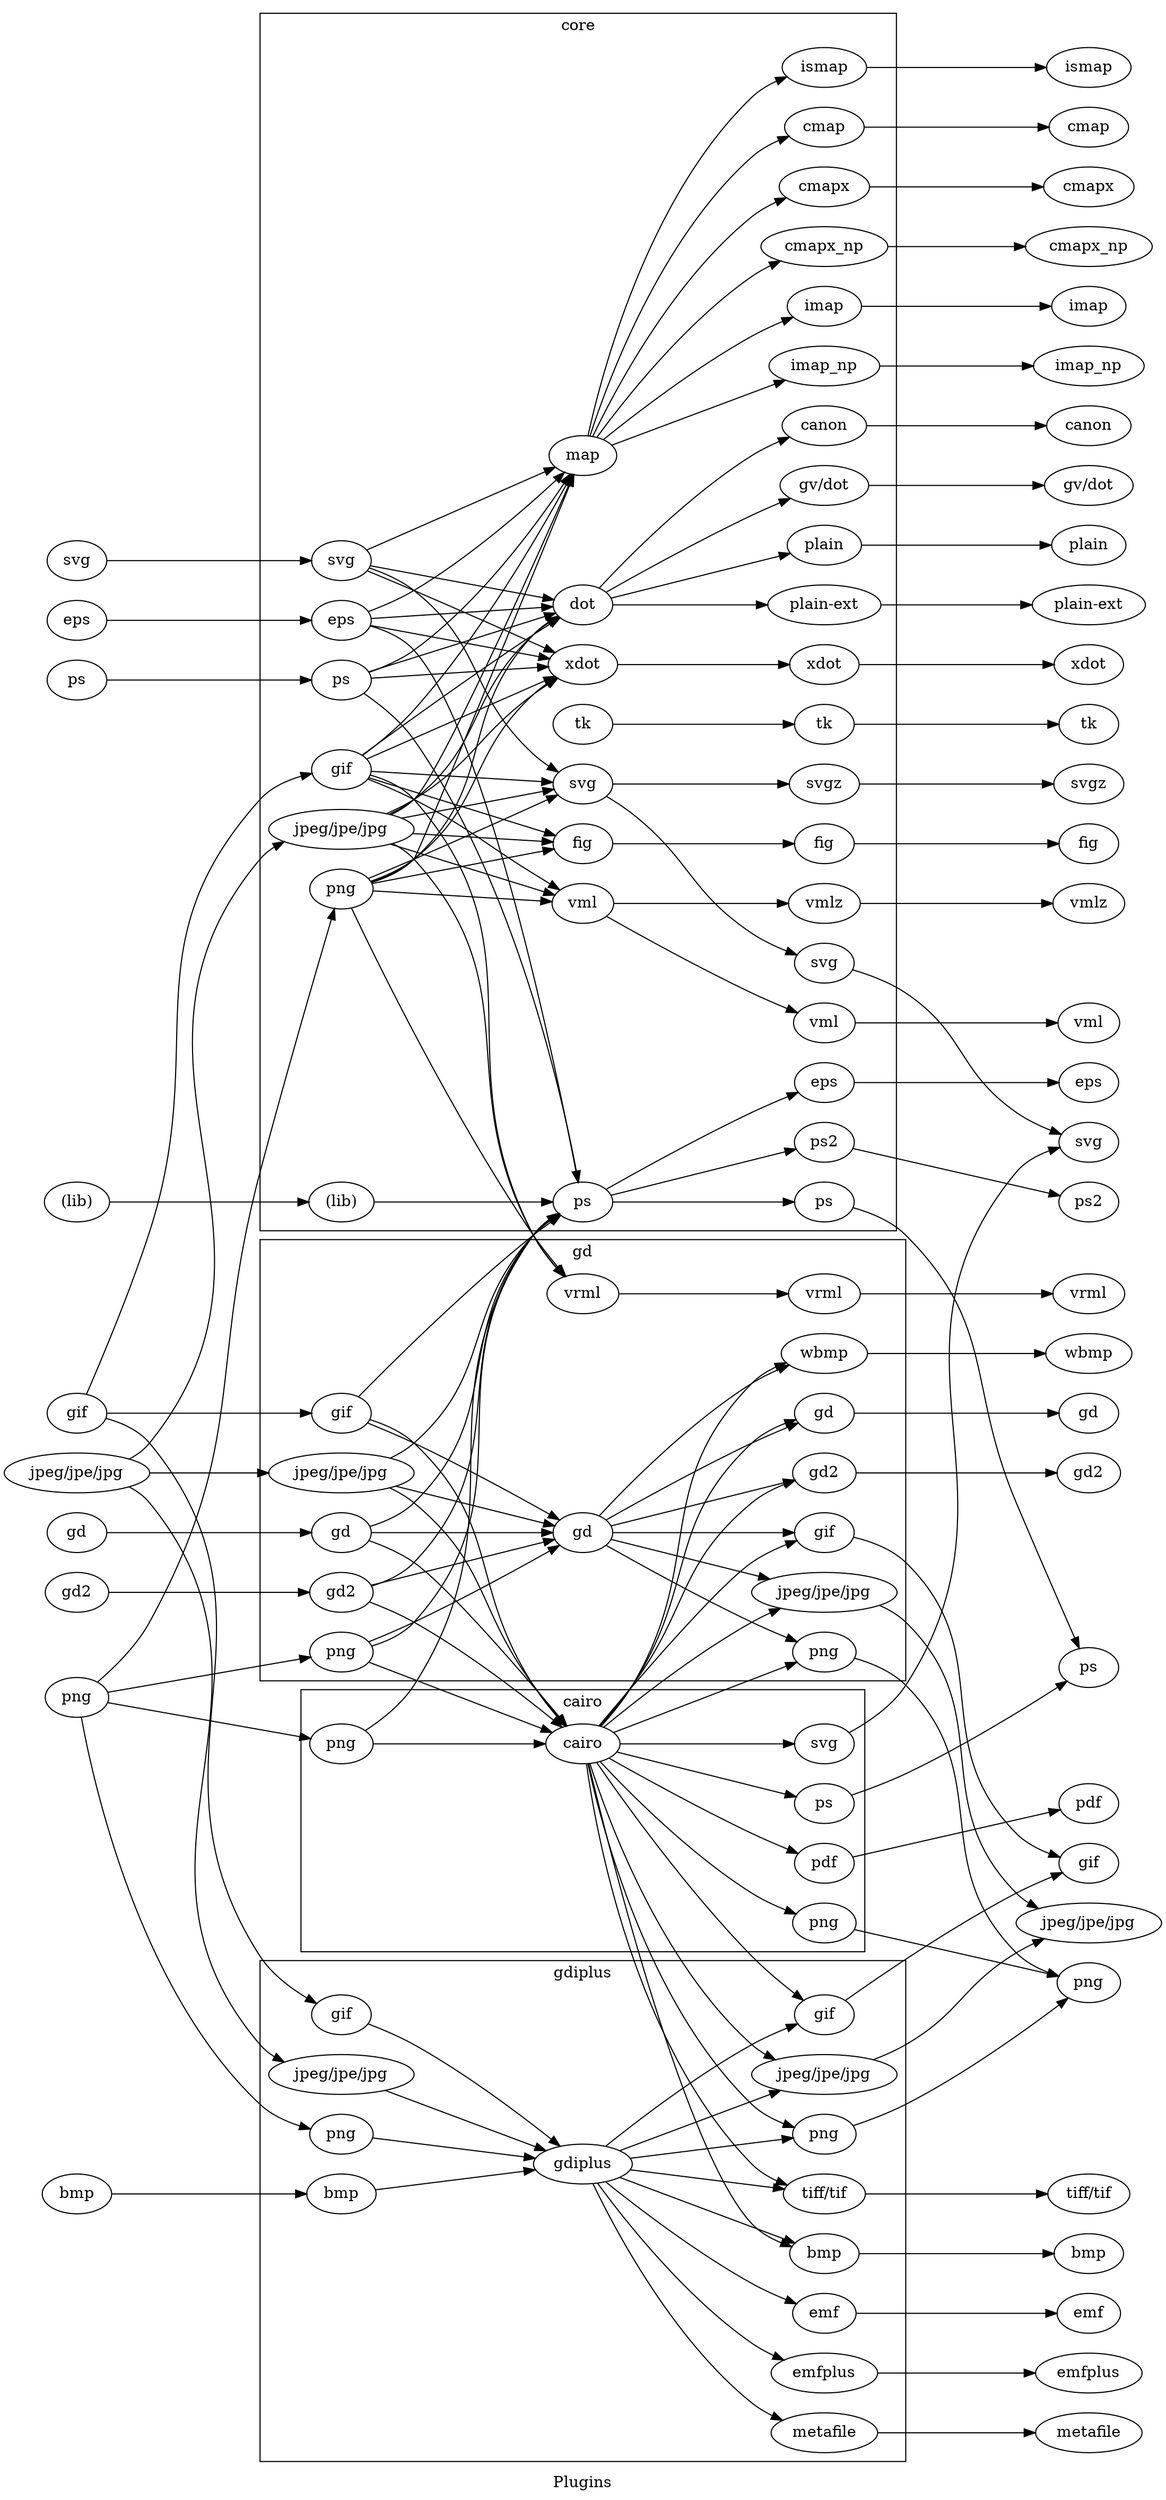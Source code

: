 digraph G {
	node [label="\N"];
	graph [label=Plugins,
		rankdir=LR,
		ranksep="1.5",
		lp="465,11.5",
		lwidth="0.57",
		lheight="0.21",
		bb="0,0,930,2253"];
	subgraph cluster_cairo {
		graph [label=cairo,
			lp="465,717.5",
			lwidth="0.39",
			bb="232,492,698,729"];
		subgraph cairo_render {
			graph [rank=same,
				lp="",
				lwidth="",
				lheight="",
				bb=""];
			render_cairo [label=cairo, pos="465,680", width="0.79437", height="0.5"];
		}
		subgraph cairo_textlayout {
			graph [rank=same,
				lp="",
				lwidth="",
				lheight="",
				bb=""];
		}
		subgraph cairo_device {
			graph [rank=same,
				lp="",
				lwidth="",
				lheight="",
				bb=""];
			cairo_device_pdf [label=pdf, pos="663,572", width="0.75", height="0.5"];
			cairo_device_png [label=png, pos="663,518", width="0.75", height="0.5"];
			cairo_device_ps [label=ps, pos="663,626", width="0.75", height="0.5"];
			cairo_device_svg [label=svg, pos="663,680", width="0.75", height="0.5"];
		}
		subgraph cairo_loadimage {
			graph [rank=same,
				lp="",
				lwidth="",
				lheight="",
				bb=""];
			cairo_loadimage_png [label=png, pos="267,680", width="0.75", height="0.5"];
		}
		render_cairo -> cairo_device_pdf [pos="e,641.17,582.62 486.86,667.97 514.77,651.96 565.84,622.87 610,599 617.17,595.12 624.95,591.03 632.25,587.23"];
		render_cairo -> cairo_device_png [pos="e,639.98,527.77 479.95,664.36 504.41,637.58 557.42,582.22 610,545 616.39,540.47 623.64,536.23 630.66,532.5"];
		render_cairo -> cairo_device_ps [pos="e,637.6,632.72 491.62,672.94 526.49,663.34 588.96,646.12 627.8,635.42"];
		render_cairo -> cairo_device_svg [pos="e,635.73,680 493.67,680 528.2,680 587.35,680 625.55,680"];
		cairo_loadimage_png -> render_cairo [pos="e,436.28,680 294.03,680 327.82,680 387.05,680 425.9,680"];
	}
	subgraph cluster_neato_layout {
		graph [label=neato_layout,
			lp="",
			lwidth="",
			lheight="",
			bb=""];
		subgraph neato_layout_layout {
			graph [rank=same];
		}
	}
	subgraph cluster_gdiplus {
		graph [label=gdiplus,
			lp="465,472.5",
			bb="206,31,724,484"];
		subgraph gdiplus_render {
			graph [rank=same,
				lp="",
				lwidth="",
				lheight="",
				bb=""];
			render_gdiplus [label=gdiplus, pos="465,300", width="1.0291", height="0.5"];
		}
		subgraph gdiplus_textlayout {
			graph [rank=same,
				lp="",
				lwidth="",
				lheight="",
				bb=""];
		}
		subgraph gdiplus_device {
			graph [rank=same,
				lp="",
				lwidth="",
				lheight="",
				bb=""];
			gdiplus_device_bmp [label=bmp, pos="663,219", width="0.75827", height="0.5"];
			gdiplus_device_emf [label=emf, pos="663,165", width="0.75", height="0.5"];
			gdiplus_device_emfplus [label=emfplus, pos="663,111", width="1.1013", height="0.5"];
			gdiplus_device_gif [label=gif, pos="663,435", width="0.75", height="0.5"];
			"gdiplus_device_jpeg/jpe/jpg" [label="jpeg/jpe/jpg", pos="663,381", width="1.4624", height="0.5"];
			gdiplus_device_metafile [label=metafile, pos="663,57", width="1.0652", height="0.5"];
			gdiplus_device_png [label=png, pos="663,327", width="0.75", height="0.5"];
			"gdiplus_device_tiff/tif" [label="tiff/tif", pos="663,273", width="0.84854", height="0.5"];
		}
		subgraph gdiplus_loadimage {
			graph [rank=same,
				lp="",
				lwidth="",
				lheight="",
				bb=""];
			gdiplus_loadimage_bmp [label=bmp, pos="267,273", width="0.75827", height="0.5"];
			gdiplus_loadimage_gif [label=gif, pos="267,435", width="0.75", height="0.5"];
			"gdiplus_loadimage_jpeg/jpe/jpg" [label="jpeg/jpe/jpg", pos="267,381", width="1.4624", height="0.5"];
			gdiplus_loadimage_png [label=png, pos="267,327", width="0.75", height="0.5"];
		}
		render_gdiplus -> gdiplus_device_bmp [pos="e,639.35,228.36 493.67,288.57 529.51,273.75 591.87,247.98 629.8,232.31"];
		render_gdiplus -> gdiplus_device_emf [pos="e,640.56,175.14 484.39,284.65 511.11,262.71 562.64,221.77 610,192 616.69,187.79 624.11,183.65 631.2,179.93"];
		render_gdiplus -> gdiplus_device_emfplus [pos="e,633.87,123.24 477.81,283.01 500.5,251.32 552.99,182.38 610,138 614.63,134.4 619.81,131.05 625.06,128.02"];
		render_gdiplus -> gdiplus_device_gif [pos="e,640.56,424.86 484.39,315.35 511.11,337.29 562.64,378.23 610,408 616.69,412.21 624.11,416.35 631.2,420.07"];
		render_gdiplus -> "gdiplus_device_jpeg/jpe/jpg" [pos="e,628.57,367.18 493.67,311.43 526.35,324.94 581.1,347.57 619.25,363.33"];
		render_gdiplus -> gdiplus_device_metafile [pos="e,633.36,68.627 473.88,282.45 492.49,242.65 542.71,144.32 610,84 614.37,80.085 619.4,76.564 624.59,73.458"];
		render_gdiplus -> gdiplus_device_png [pos="e,636.32,323.46 501.04,304.83 536.42,309.7 590.78,317.19 626.36,322.09"];
		render_gdiplus -> "gdiplus_device_tiff/tif" [pos="e,633,276.99 501.04,295.17 535.32,290.45 587.41,283.28 622.98,278.37"];
		gdiplus_loadimage_bmp -> render_gdiplus [pos="e,429.26,295.21 294.03,276.59 325.95,280.98 380.6,288.51 419.3,293.84"];
		gdiplus_loadimage_gif -> render_gdiplus [pos="e,445.61,315.35 289.44,424.86 299,420.1 310.27,414.12 320,408 363.1,380.9 409.66,344.56 437.83,321.7"];
		"gdiplus_loadimage_jpeg/jpe/jpg" -> render_gdiplus [pos="e,436.3,311.45 301.25,367.26 335.99,352.9 390.38,330.42 426.6,315.46"];
		gdiplus_loadimage_png -> render_gdiplus [pos="e,429.11,304.81 293.62,323.47 325.44,319.09 380.25,311.54 419.1,306.19"];
	}
	subgraph cluster_gd {
		graph [label=gd,
			lp="465,1124.5",
			lwidth="0.21",
			bb="206,737,724,1136"];
		subgraph gd_render {
			graph [rank=same,
				lp="",
				lwidth="",
				lheight="",
				bb=""];
			render_gd [label=gd, pos="465,871", width="0.75", height="0.5"];
			render_vrml [label=vrml, pos="465,1087", width="0.75", height="0.5"];
		}
		subgraph gd_textlayout {
			graph [rank=same,
				lp="",
				lwidth="",
				lheight="",
				bb=""];
		}
		subgraph gd_device {
			graph [rank=same,
				lp="",
				lwidth="",
				lheight="",
				bb=""];
			gd_device_gd [label=gd, pos="663,979", width="0.75", height="0.5"];
			gd_device_gd2 [label=gd2, pos="663,925", width="0.75", height="0.5"];
			gd_device_gif [label=gif, pos="663,871", width="0.75", height="0.5"];
			"gd_device_jpeg/jpe/jpg" [label="jpeg/jpe/jpg", pos="663,817", width="1.4624", height="0.5"];
			gd_device_png [label=png, pos="663,763", width="0.75", height="0.5"];
			gd_device_vrml [label=vrml, pos="663,1087", width="0.75", height="0.5"];
			gd_device_wbmp [label=wbmp, pos="663,1033", width="0.93881", height="0.5"];
		}
		subgraph gd_loadimage {
			graph [rank=same,
				lp="",
				lwidth="",
				lheight="",
				bb=""];
			gd_loadimage_gd [label=gd, pos="267,871", width="0.75", height="0.5"];
			gd_loadimage_gd2 [label=gd2, pos="267,817", width="0.75", height="0.5"];
			gd_loadimage_gif [label=gif, pos="267,979", width="0.75", height="0.5"];
			"gd_loadimage_jpeg/jpe/jpg" [label="jpeg/jpe/jpg", pos="267,925", width="1.4624", height="0.5"];
			gd_loadimage_png [label=png, pos="267,763", width="0.75", height="0.5"];
		}
		render_gd -> gd_device_gd [pos="e,641.17,968.38 485.92,882.48 513.6,898.38 565.34,927.85 610,952 617.17,955.88 624.95,959.97 632.25,963.77"];
		render_gd -> gd_device_gd2 [pos="e,637.88,918.35 490.43,877.73 525.17,887.3 588.98,904.88 628.22,915.69"];
		render_gd -> gd_device_gif [pos="e,635.87,871 492.03,871 526.29,871 586.72,871 625.53,871"];
		render_gd -> "gd_device_jpeg/jpe/jpg" [pos="e,621.57,828.14 490.43,864.27 520.57,855.96 572.6,841.63 611.48,830.92"];
		render_gd -> gd_device_png [pos="e,641.17,773.62 485.92,859.52 513.6,843.62 565.34,814.15 610,790 617.17,786.12 624.95,782.03 632.25,778.23"];
		render_vrml -> gd_device_vrml [pos="e,635.87,1087 492.03,1087 526.29,1087 586.72,1087 625.53,1087"];
		render_gd -> gd_device_wbmp [pos="e,636.59,1021.6 479.57,886.21 503.84,912.83 557.14,968.58 610,1006 615.39,1009.8 621.4,1013.4 627.36,1016.7"];
		gd_loadimage_gd -> render_gd [pos="e,437.87,871 294.03,871 328.29,871 388.72,871 427.53,871"];
		gd_loadimage_gd2 -> render_gd [pos="e,439.88,864.35 292.43,823.73 327.17,833.3 390.98,850.88 430.22,861.69"];
		gd_loadimage_gif -> render_gd [pos="e,444.08,882.48 288.83,968.38 298.37,963.47 309.8,957.52 320,952 360.3,930.21 406.36,904.08 435.31,887.51"];
		"gd_loadimage_jpeg/jpe/jpg" -> render_gd [pos="e,439.8,877.67 308.61,913.81 344.48,903.93 396.19,889.68 429.94,880.38"];
		gd_loadimage_png -> render_gd [pos="e,444.08,859.52 288.83,773.62 298.37,778.53 309.8,784.48 320,790 360.3,811.79 406.36,837.92 435.31,854.49"];
	}
	subgraph cluster_dot_layout {
		graph [label=dot_layout,
			lp="",
			lwidth="",
			lheight="",
			bb=""];
		subgraph dot_layout_layout {
			graph [rank=same];
		}
	}
	subgraph cluster_core {
		graph [label=core,
			lp="463.5,2233.5",
			lwidth="0.35",
			bb="206,1144,721,2245"];
		subgraph core_render {
			graph [rank=same,
				lp="",
				lwidth="",
				lheight="",
				bb=""];
			render_dot [label=dot, pos="465,1710", width="0.75", height="0.5"];
			render_fig [label=fig, pos="465,1494", width="0.75", height="0.5"];
			render_map [label=map, pos="465,1845", width="0.75", height="0.5"];
			render_ps [label=ps, pos="465,1170", width="0.75", height="0.5"];
			render_svg [label=svg, pos="465,1548", width="0.75", height="0.5"];
			render_tk [label=tk, pos="465,1602", width="0.75", height="0.5"];
			render_vml [label=vml, pos="465,1440", width="0.75", height="0.5"];
			render_xdot [label=xdot, pos="465,1656", width="0.75827", height="0.5"];
		}
		subgraph core_device {
			graph [rank=same,
				lp="",
				lwidth="",
				lheight="",
				bb=""];
			core_device_canon [label=canon, pos="663,1872", width="0.9027", height="0.5"];
			core_device_cmap [label=cmap, pos="663,2142", width="0.84854", height="0.5"];
			core_device_cmapx [label=cmapx, pos="663,2088", width="0.97491", height="0.5"];
			core_device_cmapx_np [label=cmapx_np, pos="663,2034", width="1.3721", height="0.5"];
			"core_device_gv/dot" [label="gv/dot", pos="663,1818", width="0.95686", height="0.5"];
			core_device_eps [label=eps, pos="663,1278", width="0.75", height="0.5"];
			core_device_fig [label=fig, pos="663,1494", width="0.75", height="0.5"];
			core_device_imap [label=imap, pos="663,1980", width="0.79437", height="0.5"];
			core_device_imap_np [label=imap_np, pos="663,1926", width="1.1735", height="0.5"];
			core_device_ismap [label=ismap, pos="663,2196", width="0.9027", height="0.5"];
			core_device_plain [label=plain, pos="663,1764", width="0.77632", height="0.5"];
			"core_device_plain-ext" [label="plain-ext", pos="663,1710", width="1.1555", height="0.5"];
			core_device_ps [label=ps, pos="663,1170", width="0.75", height="0.5"];
			core_device_ps2 [label=ps2, pos="663,1224", width="0.75", height="0.5"];
			core_device_svg [label=svg, pos="663,1386", width="0.75", height="0.5"];
			core_device_svgz [label=svgz, pos="663,1548", width="0.75827", height="0.5"];
			core_device_tk [label=tk, pos="663,1602", width="0.75", height="0.5"];
			core_device_vml [label=vml, pos="663,1332", width="0.75", height="0.5"];
			core_device_vmlz [label=vmlz, pos="663,1440", width="0.77632", height="0.5"];
			core_device_xdot [label=xdot, pos="663,1656", width="0.75827", height="0.5"];
		}
		subgraph core_loadimage {
			graph [rank=same,
				lp="",
				lwidth="",
				lheight="",
				bb=""];
			"core_loadimage_(lib)" [label="(lib)", pos="267,1170", width="0.75", height="0.5"];
			core_loadimage_eps [label=eps, pos="267,1696", width="0.75", height="0.5"];
			core_loadimage_gif [label=gif, pos="267,1561", width="0.75", height="0.5"];
			"core_loadimage_jpeg/jpe/jpg" [label="jpeg/jpe/jpg", pos="267,1507", width="1.4624", height="0.5"];
			core_loadimage_png [label=png, pos="267,1453", width="0.75", height="0.5"];
			core_loadimage_ps [label=ps, pos="267,1642", width="0.75", height="0.5"];
			core_loadimage_svg [label=svg, pos="267,1750", width="0.75", height="0.5"];
		}
		render_dot -> core_device_canon [pos="e,637.12,1860.8 479.57,1725.2 503.84,1751.8 557.14,1807.6 610,1845 615.63,1849 621.93,1852.8 628.15,1856.1"];
		render_map -> core_device_cmap [pos="e,636.73,2132.6 471.32,1862.7 486.14,1909.5 532,2037.9 610,2115 615.05,2120 621.22,2124.3 627.52,2127.9"];
		render_map -> core_device_cmapx [pos="e,634.71,2077 473.74,1862.3 492.24,1901.9 542.55,2000.5 610,2061 614.72,2065.2 620.23,2069 625.86,2072.3"];
		render_map -> core_device_cmapx_np [pos="e,630.89,2020.2 477.46,1861.5 499.95,1893 552.69,1962.4 610,2007 613.76,2009.9 617.9,2012.7 622.13,2015.3"];
		render_dot -> "core_device_gv/dot" [pos="e,637.83,1805.7 485.92,1721.5 513.6,1737.4 565.34,1766.9 610,1791 616.07,1794.3 622.58,1797.7 628.86,1801"];
		render_ps -> core_device_eps [pos="e,641.17,1267.4 485.92,1181.5 513.6,1197.4 565.34,1226.9 610,1251 617.17,1254.9 624.95,1259 632.25,1262.8"];
		render_fig -> core_device_fig [pos="e,635.87,1494 492.03,1494 526.29,1494 586.72,1494 625.53,1494"];
		render_map -> core_device_imap [pos="e,639.54,1969.4 482.64,1858.9 508.8,1880.5 561.58,1922.6 610,1953 616.45,1957.1 623.58,1961.1 630.44,1964.7"];
		render_map -> core_device_imap_np [pos="e,632.13,1913.7 488.48,1854.3 521.25,1867.8 582.6,1893.2 622.87,1909.8"];
		render_map -> core_device_ismap [pos="e,635.37,2186.4 469.53,1862.7 480.88,1915.6 520.99,2074.4 610,2169 614.68,2174 620.49,2178.2 626.51,2181.7"];
		render_dot -> core_device_plain [pos="e,636.95,1757.1 490.43,1716.7 524.88,1726.2 587.94,1743.6 627.26,1754.4"];
		render_dot -> "core_device_plain-ext" [pos="e,621.18,1710 492.03,1710 522.2,1710 572.66,1710 610.78,1710"];
		render_ps -> core_device_ps [pos="e,635.87,1170 492.03,1170 526.29,1170 586.72,1170 625.53,1170"];
		render_ps -> core_device_ps2 [pos="e,637.88,1217.4 490.43,1176.7 525.17,1186.3 588.98,1203.9 628.22,1214.7"];
		render_svg -> core_device_svg [pos="e,639.87,1395.6 484.34,1535 490.12,1530.7 496.45,1525.8 502,1521 553.28,1476.5 555.24,1453.1 610,1413 616.32,1408.4 623.54,1404.1\
 630.55,1400.4"];
		render_svg -> core_device_svgz [pos="e,635.55,1548 492.03,1548 526.2,1548 586.39,1548 625.21,1548"];
		render_tk -> core_device_tk [pos="e,635.87,1602 492.03,1602 526.29,1602 586.72,1602 625.53,1602"];
		render_vml -> core_device_vml [pos="e,641.17,1342.6 485.92,1428.5 513.6,1412.6 565.34,1383.1 610,1359 617.17,1355.1 624.95,1351 632.25,1347.2"];
		render_vml -> core_device_vmlz [pos="e,634.92,1440 492.03,1440 526.01,1440 585.72,1440 624.56,1440"];
		render_xdot -> core_device_xdot [pos="e,635.67,1656 492.43,1656 526.72,1656 586.71,1656 625.37,1656"];
		"core_loadimage_(lib)" -> render_ps [pos="e,437.87,1170 294.03,1170 328.29,1170 388.72,1170 427.53,1170"];
		core_loadimage_eps -> render_xdot [pos="e,438.56,1661.2 293.22,1690.9 327.67,1683.8 389.62,1671.2 428.68,1663.2"];
		core_loadimage_eps -> render_dot [pos="e,437.87,1708.1 294.03,1697.9 328.29,1700.3 388.72,1704.6 427.53,1707.4"];
		core_loadimage_eps -> render_map [pos="e,448.94,1830.2 289.61,1705.9 299.2,1710.6 310.45,1716.6 320,1723 366.06,1753.9 414.18,1797.3 441.48,1823.1"];
		core_loadimage_eps -> render_ps [pos="e,460.76,1188 291.73,1688.5 301.73,1684.2 312.72,1677.9 320,1669 381.56,1593.9 441.49,1291.8 458.94,1197.9"];
		core_loadimage_gif -> render_vml [pos="e,445.73,1452.8 289.26,1550.6 298.78,1545.7 310.07,1539.8 320,1534 361.87,1509.5 408.58,1478.3 437.13,1458.7"];
		core_loadimage_gif -> render_xdot [pos="e,442.38,1645.5 289.35,1571.3 324.16,1588.2 393.28,1621.7 433.34,1641.1"];
		core_loadimage_gif -> render_dot [pos="e,446.4,1696.8 285.72,1574.6 315.2,1597.2 376.18,1643.8 428,1683 431.27,1685.5 434.72,1688.1 438.12,1690.6"];
		core_loadimage_gif -> render_map [pos="e,454.99,1828 283.45,1575.4 294.29,1585.8 308.79,1600.6 320,1615 374.29,1684.5 426.21,1775.4 450.17,1819.2"];
		core_loadimage_gif -> render_fig [pos="e,440.47,1502 291.25,1553.1 325.93,1541.2 391.37,1518.8 430.99,1505.3"];
		core_loadimage_gif -> render_svg [pos="e,437.87,1549.7 294.03,1559.3 328.29,1557 388.72,1553 427.53,1550.4"];
		"core_loadimage_jpeg/jpe/jpg" -> render_vml [pos="e,440.53,1448 304.87,1494.4 341.1,1482 395.9,1463.3 430.81,1451.3"];
		"core_loadimage_jpeg/jpe/jpg" -> render_xdot [pos="e,445.84,1642.8 298.96,1521.5 306.07,1525.3 313.45,1529.5 320,1534 372.76,1570.1 378.39,1588.7 428,1629 431.12,1631.5 434.43,1634.1\
 437.74,1636.7"];
		"core_loadimage_jpeg/jpe/jpg" -> render_dot [pos="e,445.18,1697.5 300.56,1520.9 307.36,1524.6 314.22,1529 320,1534 381.96,1587.4 370.64,1624.7 428,1683 430.82,1685.9 433.95,1688.7\
 437.17,1691.3"];
		"core_loadimage_jpeg/jpe/jpg" -> render_map [pos="e,457.65,1827.6 302.13,1520.6 308.61,1524.3 314.94,1528.7 320,1534 362.13,1578.1 429.11,1751 454.14,1818.1"];
		"core_loadimage_jpeg/jpe/jpg" -> render_fig [pos="e,438.08,1495.7 318.73,1503.6 352.92,1501.4 397.21,1498.4 427.85,1496.4"];
		"core_loadimage_jpeg/jpe/jpg" -> render_svg [pos="e,439.14,1542.8 312.48,1516.3 347.84,1523.7 396.62,1533.9 429.18,1540.7"];
		core_loadimage_png -> render_vml [pos="e,437.87,1441.7 294.03,1451.3 328.29,1449 388.72,1445 427.53,1442.4"];
		core_loadimage_png -> render_xdot [pos="e,445.18,1643.5 290.66,1462 300.34,1466.5 311.37,1472.6 320,1480 381.96,1533.4 370.64,1570.7 428,1629 430.82,1631.9 433.95,1634.7\
 437.17,1637.3"];
		core_loadimage_png -> render_dot [pos="e,444.73,1697.9 291.16,1461.4 300.94,1465.8 311.9,1472 320,1480 392.62,1551.9 361.53,1605.4 428,1683 430.61,1686.1 433.63,1689 436.78\
,1691.7"];
		core_loadimage_png -> render_map [pos="e,457.91,1827.5 291.34,1460.9 301.27,1465.2 312.3,1471.5 320,1480 344.07,1506.7 426.3,1737.4 454.46,1817.6"];
		core_loadimage_png -> render_fig [pos="e,438.87,1488.7 293.22,1458.3 327.77,1465.5 389.96,1478.5 429,1486.7"];
		core_loadimage_png -> render_svg [pos="e,442.68,1537.7 289.35,1463.3 324.25,1480.3 393.65,1513.9 433.65,1533.3"];
		core_loadimage_ps -> render_xdot [pos="e,437.55,1654.1 294.03,1643.9 328.2,1646.3 388.39,1650.6 427.21,1653.4"];
		core_loadimage_ps -> render_dot [pos="e,440.78,1701.9 291.25,1650.1 326.03,1662.1 391.72,1684.9 431.31,1698.7"];
		core_loadimage_ps -> render_map [pos="e,453.88,1828.6 290.45,1651.2 300.1,1655.8 311.16,1661.8 320,1669 375.38,1714 424.32,1783.1 448.32,1819.9"];
		core_loadimage_ps -> render_ps [pos="e,460.73,1187.9 284.98,1627.9 296.25,1617.8 310.63,1603.3 320,1588 401.76,1454.4 444.68,1268.2 458.72,1198.1"];
		core_loadimage_svg -> render_svg [pos="e,445.19,1560.5 290.65,1741 300.32,1736.5 311.36,1730.4 320,1723 381.77,1669.9 370.8,1633 428,1575 430.82,1572.1 433.96,1569.3 437.18\
,1566.7"];
		core_loadimage_svg -> render_xdot [pos="e,442.38,1666.4 289.35,1739.8 324.16,1723.1 393.28,1689.9 433.34,1670.7"];
		core_loadimage_svg -> render_dot [pos="e,438.87,1715.1 293.22,1744.9 327.77,1737.8 389.96,1725.1 429,1717.1"];
		core_loadimage_svg -> render_map [pos="e,442.68,1834.7 289.35,1760.3 324.25,1777.3 393.65,1810.9 433.65,1830.3"];
	}
	subgraph output_formats {
		graph [rank=same,
			lp="",
			lwidth="",
			lheight="",
			bb=""];
		output_pdf [label=pdf, pos="877,626", width="0.75", height="0.5"];
		output_png [label=png, pos="877,464", width="0.75", height="0.5"];
		output_ps [label=ps, pos="877,802", width="0.75", height="0.5"];
		output_svg [label=svg, pos="877,1224", width="0.75", height="0.5"];
		output_bmp [label=bmp, pos="877,219", width="0.75827", height="0.5"];
		output_emf [label=emf, pos="877,165", width="0.75", height="0.5"];
		output_emfplus [label=emfplus, pos="877,111", width="1.1013", height="0.5"];
		output_gif [label=gif, pos="877,572", width="0.75", height="0.5"];
		"output_jpeg/jpe/jpg" [label="jpeg/jpe/jpg", pos="877,518", width="1.4624", height="0.5"];
		output_metafile [label=metafile, pos="877,57", width="1.0652", height="0.5"];
		"output_tiff/tif" [label="tiff/tif", pos="877,273", width="0.84854", height="0.5"];
		output_gd [label=gd, pos="877,979", width="0.75", height="0.5"];
		output_gd2 [label=gd2, pos="877,925", width="0.75", height="0.5"];
		output_vrml [label=vrml, pos="877,1087", width="0.75", height="0.5"];
		output_wbmp [label=wbmp, pos="877,1033", width="0.93881", height="0.5"];
		output_canon [label=canon, pos="877,1872", width="0.9027", height="0.5"];
		output_cmap [label=cmap, pos="877,2142", width="0.84854", height="0.5"];
		output_cmapx [label=cmapx, pos="877,2088", width="0.97491", height="0.5"];
		output_cmapx_np [label=cmapx_np, pos="877,2034", width="1.3721", height="0.5"];
		"output_gv/dot" [label="gv/dot", pos="877,1818", width="0.95686", height="0.5"];
		output_eps [label=eps, pos="877,1278", width="0.75", height="0.5"];
		output_fig [label=fig, pos="877,1494", width="0.75", height="0.5"];
		output_imap [label=imap, pos="877,1980", width="0.79437", height="0.5"];
		output_imap_np [label=imap_np, pos="877,1926", width="1.1735", height="0.5"];
		output_ismap [label=ismap, pos="877,2196", width="0.9027", height="0.5"];
		output_plain [label=plain, pos="877,1764", width="0.77632", height="0.5"];
		"output_plain-ext" [label="plain-ext", pos="877,1710", width="1.1555", height="0.5"];
		output_ps2 [label=ps2, pos="877,1170", width="0.75", height="0.5"];
		output_svgz [label=svgz, pos="877,1548", width="0.75827", height="0.5"];
		output_tk [label=tk, pos="877,1602", width="0.75", height="0.5"];
		output_vml [label=vml, pos="877,1332", width="0.75", height="0.5"];
		output_vmlz [label=vmlz, pos="877,1440", width="0.77632", height="0.5"];
		output_xdot [label=xdot, pos="877,1656", width="0.75827", height="0.5"];
	}
	input_png [label=png, pos="53,721", width="0.75", height="0.5"];
	input_bmp [label=bmp, pos="53,273", width="0.75827", height="0.5"];
	input_gif [label=gif, pos="53,979", width="0.75", height="0.5"];
	"input_jpeg/jpe/jpg" [label="jpeg/jpe/jpg", pos="53,925", width="1.4624", height="0.5"];
	input_gd [label=gd, pos="53,871", width="0.75", height="0.5"];
	input_gd2 [label=gd2, pos="53,817", width="0.75", height="0.5"];
	"input_(lib)" [label="(lib)", pos="53,1170", width="0.75", height="0.5"];
	input_eps [label=eps, pos="53,1696", width="0.75", height="0.5"];
	input_ps [label=ps, pos="53,1642", width="0.75", height="0.5"];
	input_svg [label=svg, pos="53,1750", width="0.75", height="0.5"];
	cairo_device_pdf -> output_pdf [pos="e,851.42,619.74 688.73,578.3 726.55,587.93 798.86,606.35 841.72,617.27"];
	cairo_device_png -> output_png [pos="e,851.42,470.26 688.73,511.7 726.55,502.07 798.86,483.65 841.72,472.73"];
	cairo_device_ps -> output_ps [pos="e,863.24,786.22 687.22,634.22 698.79,638.85 712.68,645.27 724,653 777.79,689.73 829.56,746.51 856.6,778.32"];
	cairo_device_svg -> output_svg [pos="e,852.25,1216.8 683.16,692.04 696.66,701.53 714.03,715.97 724,733 830.6,915.04 695.98,1029.3 824,1197 828.95,1203.5 835.9,1208.6\
 843.11,1212.5"];
	input_png -> cairo_loadimage_png [pos="e,240.88,684.86 79.152,716.14 116.85,708.85 188.12,695.06 230.91,686.79"];
	cairo_loadimage_png -> render_ps [pos="e,445.06,1157.8 285.35,693.55 296.77,703.35 311.2,717.54 320,733 412.6,895.63 327.37,982.21 428,1140 430.53,1144 433.75,1147.7 437.23\
,1151"];
	gdiplus_device_bmp -> output_bmp [pos="e,849.58,219 690.42,219 727.97,219 796.93,219 839.39,219"];
	render_cairo -> gdiplus_device_bmp [pos="e,638.17,226.79 470.03,662.12 486.82,588.94 552.95,312.9 610,246 615.08,240.04 621.81,235.22 628.74,231.4"];
	gdiplus_device_emf -> output_emf [pos="e,849.91,165 690.42,165 728.08,165 797.31,165 839.74,165"];
	gdiplus_device_emfplus -> output_emfplus [pos="e,837,111 702.88,111 737.74,111 789.04,111 826.75,111"];
	gdiplus_device_gif -> output_gif [pos="e,854.68,561.68 681.76,448.28 710.78,469.75 770.53,512.91 824,545 830.78,549.07 838.23,553.15 845.32,556.87"];
	render_cairo -> gdiplus_device_gif [pos="e,646.43,449.8 477.25,663.51 500.65,629.59 556.79,549.95 610,488 619.15,477.35 629.92,466.17 639.28,456.84"];
	"gdiplus_device_jpeg/jpe/jpg" -> "output_jpeg/jpe/jpg" [pos="e,845.4,503.5 698.15,394.45 706.82,398.38 715.96,402.98 724,408 773,438.57 775.87,459.07 824,491 827.98,493.64 832.24,496.22 836.55\
,498.67"];
	render_cairo -> "gdiplus_device_jpeg/jpe/jpg" [pos="e,628.36,394.65 471.28,662.14 486.01,615.03 531.67,485.71 610,408 612.97,405.06 616.32,402.37 619.86,399.92"];
	gdiplus_device_metafile -> output_metafile [pos="e,838.6,57 701.41,57 736.73,57 789.84,57 828.2,57"];
	gdiplus_device_png -> output_png [pos="e,859.45,450.28 686.76,335.95 698.21,340.77 712.14,347.13 724,354 771.47,381.47 822.25,420.39 851.45,443.82"];
	render_cairo -> gdiplus_device_png [pos="e,638.82,335.02 469.5,662.14 480.76,608.92 520.64,449.17 610,354 615.53,348.11 622.64,343.27 629.81,339.41"];
	"gdiplus_device_tiff/tif" -> "output_tiff/tif" [pos="e,846.23,273 693.92,273 731.09,273 794.64,273 835.97,273"];
	render_cairo -> "gdiplus_device_tiff/tif" [pos="e,636.21,281.89 468.25,661.78 476.45,602.55 509.65,412.8 610,300 614.72,294.69 620.74,290.27 627,286.64"];
	input_bmp -> gdiplus_loadimage_bmp [pos="e,239.58,273 80.421,273 117.97,273 186.93,273 229.39,273"];
	input_gif -> gdiplus_loadimage_gif [pos="e,246.84,447.04 77.753,971.8 87.881,967.58 98.963,961.22 106,952 234.02,784.33 99.396,670.04 206,488 214.03,474.3 226.84,462.27 \
238.57,453.15"];
	"input_jpeg/jpe/jpg" -> "gdiplus_loadimage_jpeg/jpe/jpg" [pos="e,226.15,392.53 89.668,911.95 95.878,908.28 101.71,903.68 106,898 239.91,720.6 67.17,581.58 206,408 209.22,403.98 213.16,400.53 \
217.48,397.59"];
	input_png -> gdiplus_loadimage_png [pos="e,241.57,333.33 56.633,703.16 66.062,645.21 103.23,459.92 206,354 213.14,346.64 222.66,341.12 232,337.05"];
	gd_device_gd -> output_gd [pos="e,849.91,979 690.42,979 728.08,979 797.31,979 839.74,979"];
	render_cairo -> gd_device_gd [pos="e,638.72,970.71 477.96,696.33 485.27,706.62 494.61,720.31 502,733 556.62,826.78 534.06,874.47 610,952 615.48,957.6 622.37,962.27\
 629.32,966.07"];
	gd_device_gd2 -> output_gd2 [pos="e,849.91,925 690.42,925 728.08,925 797.31,925 839.74,925"];
	render_cairo -> gd_device_gd2 [pos="e,639.17,916.23 477.42,696.66 484.54,707.07 493.85,720.78 502,733 550.63,805.92 544.99,839.22 610,898 615.81,903.25 622.83,907.79\
 629.8,911.56"];
	gd_device_gif -> output_gif [pos="e,852.7,579.91 688.45,864.69 700.47,860.52 714.4,853.94 724,844 805.68,759.38 744.72,685.87 824,599 829.45,593.03 836.52,588.16 \
843.69,584.29"];
	render_cairo -> gd_device_gif [pos="e,639.66,861.65 477.41,696.71 499.82,728.59 552.44,798.9 610,844 616.17,848.83 623.33,853.2 630.33,856.94"];
	"gd_device_jpeg/jpe/jpg" -> "output_jpeg/jpe/jpg" [pos="e,841.68,531.41 702.33,804.99 710.23,801.16 717.97,796.25 724,790 805.68,705.38 744.72,631.87 824,545 826.7,542.04 829.8,539.35 \
833.11,536.92"];
	render_cairo -> "gd_device_jpeg/jpe/jpg" [pos="e,631.8,802.45 482.59,694.21 508.7,716.19 561.4,759.15 610,790 614.08,792.59 618.43,795.15 622.82,797.6"];
	gd_device_png -> output_png [pos="e,852.72,471.93 687.85,755.61 700.01,750.82 714.24,743.49 724,733 803.28,647.81 745.37,576.79 824,491 829.46,485.04 836.54,480.18\
 843.71,476.31"];
	render_cairo -> gd_device_png [pos="e,639.68,753.55 489.25,689.85 524.31,704.69 590.78,732.84 630.26,749.56"];
	gd_device_vrml -> output_vrml [pos="e,849.91,1087 690.42,1087 728.08,1087 797.31,1087 839.74,1087"];
	gd_device_wbmp -> output_wbmp [pos="e,843.11,1033 697.13,1033 733.76,1033 792.92,1033 833.08,1033"];
	render_cairo -> gd_device_wbmp [pos="e,634.39,1023.2 478.32,696.12 485.78,706.34 495.13,720.02 502,733 563.03,848.33 522.57,909.14 610,1006 614.34,1010.8 619.74,1014.9\
 625.39,1018.3"];
	input_gd -> gd_loadimage_gd [pos="e,239.91,871 80.421,871 118.08,871 187.31,871 229.74,871"];
	gd_loadimage_gd -> render_cairo [pos="e,452.59,696.71 290.34,861.65 299.96,857.07 311.03,851.03 320,844 372.84,802.6 421.51,739.95 446.48,705.3"];
	gd_loadimage_gd -> render_ps [pos="e,445.66,1157.4 291.17,879.03 301.06,883.39 312.12,889.64 320,898 400.78,983.71 356.92,1046.1 428,1140 430.84,1143.8 434.23,1147.3\
 437.78,1150.6"];
	input_gd2 -> gd_loadimage_gd2 [pos="e,239.91,817 80.421,817 118.08,817 187.31,817 229.74,817"];
	gd_loadimage_gd2 -> render_cairo [pos="e,447.41,694.21 289.47,806.9 299.03,802.14 310.3,796.16 320,790 364.05,762.04 411.46,724.14 439.39,700.92"];
	gd_loadimage_gd2 -> render_ps [pos="e,445.4,1157.6 291.45,824.78 301.39,829.09 312.41,835.36 320,844 412.43,949.2 347.44,1025.5 428,1140 430.71,1143.8 434.03,1147.5\
 437.54,1150.8"];
	input_gif -> gd_loadimage_gif [pos="e,239.91,979 80.421,979 118.08,979 187.31,979 229.74,979"];
	gd_loadimage_gif -> render_cairo [pos="e,452.04,696.33 291.28,970.71 301.08,966.32 312.03,960.14 320,952 395.94,874.47 373.38,826.78 428,733 433.54,723.48 440.18,713.4\
 446.24,704.61"];
	gd_loadimage_gif -> render_ps [pos="e,446.87,1156.3 282.11,994.12 309.46,1023.2 371.92,1088.6 428,1140 431.47,1143.2 435.21,1146.4 438.91,1149.6"];
	"input_jpeg/jpe/jpg" -> "gd_loadimage_jpeg/jpe/jpg" [pos="e,214.31,925 105.86,925 135.49,925 172.83,925 203.99,925"];
	"gd_loadimage_jpeg/jpe/jpg" -> render_cairo [pos="e,452.58,696.66 301.01,911.12 307.72,907.43 314.42,903.05 320,898 385.01,839.22 379.37,805.92 428,733 434.11,723.84 440.88,713.84\
 446.88,705.01"];
	"gd_loadimage_jpeg/jpe/jpg" -> render_ps [pos="e,446.02,1157.1 301.51,938.79 308.11,942.46 314.64,946.86 320,952 389.57,1018.7 366.01,1066.2 428,1140 431.03,1143.6 434.52,1147.1\
 438.12,1150.4"];
	input_png -> gd_loadimage_png [pos="e,240.88,758.02 79.152,725.98 116.85,733.45 188.12,747.57 230.91,756.05"];
	gd_loadimage_png -> render_ps [pos="e,445.21,1157.7 291.65,770.6 301.64,774.88 312.63,781.18 320,790 424.32,914.97 337.74,1004.5 428,1140 430.61,1143.9 433.87,1147.6\
 437.37,1150.9"];
	gd_loadimage_png -> render_cairo [pos="e,440.77,689.84 290.1,753.64 324.6,739.03 391.43,710.73 431.45,693.79"];
	core_device_canon -> output_canon [pos="e,844.39,1872 695.74,1872 732.61,1872 793.57,1872 834.26,1872"];
	core_device_cmap -> output_cmap [pos="e,846.23,2142 693.92,2142 731.09,2142 794.64,2142 835.97,2142"];
	core_device_cmapx -> output_cmapx [pos="e,841.83,2088 698.53,2088 734.83,2088 792.05,2088 831.66,2088"];
	core_device_cmapx_np -> output_cmapx_np [pos="e,827.59,2034 712.64,2034 743.74,2034 784.28,2034 817.19,2034"];
	"core_device_gv/dot" -> "output_gv/dot" [pos="e,842.21,1818 697.59,1818 733.92,1818 792,1818 831.96,1818"];
	core_device_eps -> output_eps [pos="e,849.91,1278 690.42,1278 728.08,1278 797.31,1278 839.74,1278"];
	core_device_fig -> output_fig [pos="e,849.91,1494 690.42,1494 728.08,1494 797.31,1494 839.74,1494"];
	core_device_imap -> output_imap [pos="e,848.28,1980 691.72,1980 729.17,1980 796.09,1980 838.15,1980"];
	core_device_imap_np -> output_imap_np [pos="e,834.73,1926 705.38,1926 739.38,1926 787.72,1926 824.27,1926"];
	core_device_ismap -> output_ismap [pos="e,844.39,2196 695.74,2196 732.61,2196 793.57,2196 834.26,2196"];
	core_device_plain -> output_plain [pos="e,848.82,1764 691.28,1764 728.81,1764 796.49,1764 838.68,1764"];
	"core_device_plain-ext" -> "output_plain-ext" [pos="e,835.25,1710 704.88,1710 739.19,1710 788.37,1710 825.21,1710"];
	core_device_ps -> output_ps [pos="e,866.25,818.72 687.85,1162.6 700.01,1157.8 714.24,1150.5 724,1140 803.28,1054.8 774,1003.1 824,898 835.62,873.58 850.44,846.57 \
861.28,827.43"];
	core_device_ps2 -> output_ps2 [pos="e,851.42,1176.3 688.73,1217.7 726.55,1208.1 798.86,1189.6 841.72,1178.7"];
	core_device_svg -> output_svg [pos="e,853.75,1233.5 687.39,1378 698.99,1373.4 712.87,1367 724,1359 777.11,1320.8 771.98,1290.7 824,1251 830.23,1246.3 837.42,1241.9 \
844.42,1238.2"];
	core_device_svgz -> output_svgz [pos="e,849.58,1548 690.42,1548 727.97,1548 796.93,1548 839.39,1548"];
	core_device_tk -> output_tk [pos="e,849.91,1602 690.42,1602 728.08,1602 797.31,1602 839.74,1602"];
	core_device_vml -> output_vml [pos="e,849.91,1332 690.42,1332 728.08,1332 797.31,1332 839.74,1332"];
	core_device_vmlz -> output_vmlz [pos="e,848.82,1440 691.28,1440 728.81,1440 796.49,1440 838.68,1440"];
	core_device_xdot -> output_xdot [pos="e,849.58,1656 690.42,1656 727.97,1656 796.93,1656 839.39,1656"];
	"input_(lib)" -> "core_loadimage_(lib)" [pos="e,239.91,1170 80.421,1170 118.08,1170 187.31,1170 229.74,1170"];
	input_eps -> core_loadimage_eps [pos="e,239.91,1696 80.421,1696 118.08,1696 187.31,1696 229.74,1696"];
	input_gif -> core_loadimage_gif [pos="e,241.26,1555.3 59.947,996.62 69.97,1026.5 90.633,1089.3 106,1143 155.35,1315.4 90.561,1396.7 206,1534 212.73,1542 222.31,1547.7\
 231.85,1551.8"];
	core_loadimage_gif -> render_vrml [pos="e,451.17,1102.9 291.79,1553.5 301.8,1549.2 312.77,1542.9 320,1534 434.13,1392.8 351.96,1304.9 428,1140 432.61,1130 439.04,1119.8\
 445.19,1111.1"];
	"input_jpeg/jpe/jpg" -> "core_loadimage_jpeg/jpe/jpg" [pos="e,226.08,1495.5 89.732,938 95.937,941.68 101.75,946.29 106,952 248.54,1143.6 58.142,1292.4 206,1480 209.19,1484 213.12,1487.5 217.42\
,1490.5"];
	"core_loadimage_jpeg/jpe/jpg" -> render_vrml [pos="e,451.36,1103 302.93,1493.7 309.28,1490.1 315.35,1485.5 320,1480 422.11,1358.7 358.73,1282.6 428,1140 432.81,1130.1 439.28,1119.9\
 445.42,1111.2"];
	input_png -> core_loadimage_png [pos="e,261.77,1435 68.185,735.97 79.972,749.19 96.326,769.52 106,790 113.08,804.99 230.24,1301.2 259.45,1425.2"];
	core_loadimage_png -> render_vrml [pos="e,452.11,1103.4 275.94,1435.6 298.12,1387.6 363.32,1249.2 428,1140 433.61,1130.5 440.27,1120.5 446.32,1111.7"];
	input_ps -> core_loadimage_ps [pos="e,239.91,1642 80.421,1642 118.08,1642 187.31,1642 229.74,1642"];
	input_svg -> core_loadimage_svg [pos="e,239.91,1750 80.421,1750 118.08,1750 187.31,1750 229.74,1750"];
}
